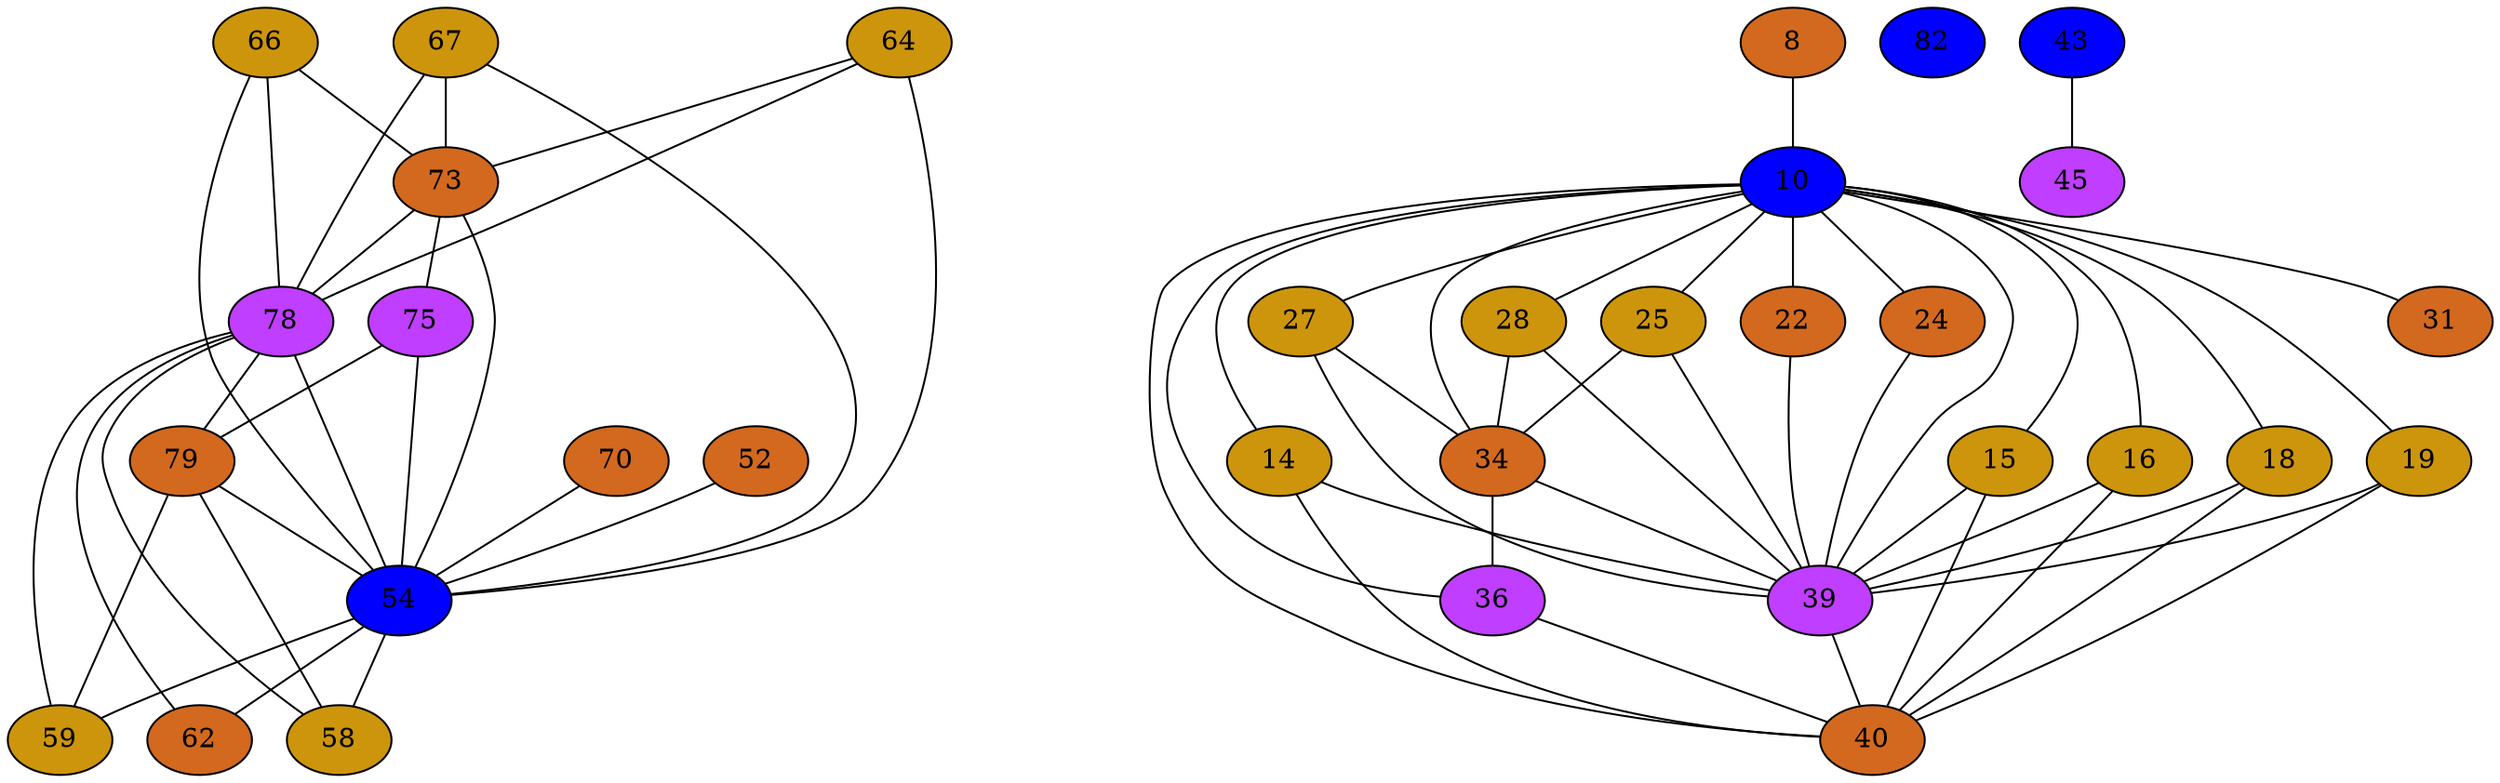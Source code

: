 strict graph {
64[label="64" style=filled fillcolor="darkgoldenrod3"];
64 -- 54
64 -- 73
64 -- 78
66[label="66" style=filled fillcolor="darkgoldenrod3"];
66 -- 54
66 -- 73
66 -- 78
67[label="67" style=filled fillcolor="darkgoldenrod3"];
67 -- 54
67 -- 73
67 -- 78
70[label="70" style=filled fillcolor="chocolate"];
70 -- 54
8[label="8" style=filled fillcolor="chocolate"];
8 -- 10
73[label="73" style=filled fillcolor="chocolate"];
73 -- 64
73 -- 66
73 -- 67
73 -- 54
73 -- 75
73 -- 78
10[label="10" style=filled fillcolor="blue1"];
10 -- 34
10 -- 36
10 -- 39
10 -- 40
10 -- 8
10 -- 14
10 -- 15
10 -- 16
10 -- 18
10 -- 19
10 -- 22
10 -- 24
10 -- 25
10 -- 27
10 -- 28
10 -- 31
75[label="75" style=filled fillcolor="darkorchid1"];
75 -- 54
75 -- 73
75 -- 79
14[label="14" style=filled fillcolor="darkgoldenrod3"];
14 -- 39
14 -- 40
14 -- 10
78[label="78" style=filled fillcolor="darkorchid1"];
78 -- 64
78 -- 66
78 -- 67
78 -- 54
78 -- 73
78 -- 58
78 -- 59
78 -- 62
78 -- 79
15[label="15" style=filled fillcolor="darkgoldenrod3"];
15 -- 39
15 -- 40
15 -- 10
79[label="79" style=filled fillcolor="chocolate"];
79 -- 54
79 -- 58
79 -- 59
79 -- 75
79 -- 78
16[label="16" style=filled fillcolor="darkgoldenrod3"];
16 -- 39
16 -- 40
16 -- 10
18[label="18" style=filled fillcolor="darkgoldenrod3"];
18 -- 39
18 -- 40
18 -- 10
82[label="82" style=filled fillcolor="blue1"];
19[label="19" style=filled fillcolor="darkgoldenrod3"];
19 -- 39
19 -- 40
19 -- 10
22[label="22" style=filled fillcolor="chocolate"];
22 -- 39
22 -- 10
24[label="24" style=filled fillcolor="chocolate"];
24 -- 39
24 -- 10
25[label="25" style=filled fillcolor="darkgoldenrod3"];
25 -- 34
25 -- 39
25 -- 10
27[label="27" style=filled fillcolor="darkgoldenrod3"];
27 -- 34
27 -- 39
27 -- 10
28[label="28" style=filled fillcolor="darkgoldenrod3"];
28 -- 34
28 -- 39
28 -- 10
31[label="31" style=filled fillcolor="chocolate"];
31 -- 10
34[label="34" style=filled fillcolor="chocolate"];
34 -- 36
34 -- 39
34 -- 25
34 -- 10
34 -- 27
34 -- 28
36[label="36" style=filled fillcolor="darkorchid1"];
36 -- 34
36 -- 40
36 -- 10
39[label="39" style=filled fillcolor="darkorchid1"];
39 -- 34
39 -- 40
39 -- 10
39 -- 14
39 -- 15
39 -- 16
39 -- 18
39 -- 19
39 -- 22
39 -- 24
39 -- 25
39 -- 27
39 -- 28
40[label="40" style=filled fillcolor="chocolate"];
40 -- 16
40 -- 18
40 -- 19
40 -- 36
40 -- 39
40 -- 10
40 -- 14
40 -- 15
43[label="43" style=filled fillcolor="blue1"];
43 -- 45
45[label="45" style=filled fillcolor="darkorchid1"];
45 -- 43
52[label="52" style=filled fillcolor="chocolate"];
52 -- 54
54[label="54" style=filled fillcolor="blue1"];
54 -- 64
54 -- 66
54 -- 67
54 -- 52
54 -- 70
54 -- 73
54 -- 58
54 -- 75
54 -- 59
54 -- 78
54 -- 62
54 -- 79
58[label="58" style=filled fillcolor="darkgoldenrod3"];
58 -- 54
58 -- 78
58 -- 79
59[label="59" style=filled fillcolor="darkgoldenrod3"];
59 -- 54
59 -- 78
59 -- 79
62[label="62" style=filled fillcolor="chocolate"];
62 -- 54
62 -- 78
}